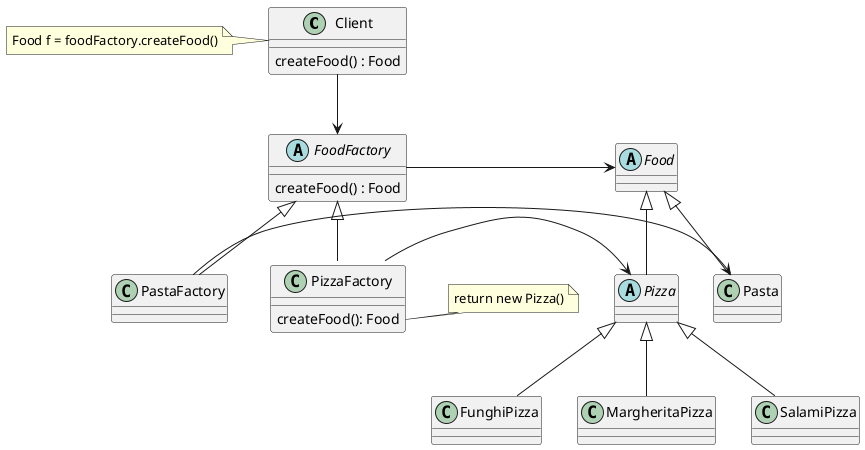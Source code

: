 @startuml
'https://plantuml.com/class-diagram


class Client {
    createFood() : Food
}

note left of Client : Food f = foodFactory.createFood()

abstract class FoodFactory {
    createFood() : Food
}

Client --> FoodFactory

FoodFactory <|-- PizzaFactory


'PizzaFactory <-- MargheritaPizza
'PizzaFactory <-- FunghiPizza
'PizzaFactory <-- ProsciuttoPizza

abstract class Food

FoodFactory -> Food

abstract class Pizza

Pizza <|-- FunghiPizza
Pizza <|-- MargheritaPizza
Pizza <|-- SalamiPizza

class Pasta

Food <|-- Pizza
Food <|-- Pasta

PizzaFactory -> Pizza
PastaFactory -> Pasta
class PizzaFactory {
createFood(): Food
}
note "return new Pizza()" as N1

N1 .right. PizzaFactory::createFood

class PastaFactory

FoodFactory <|-- PastaFactory
@enduml